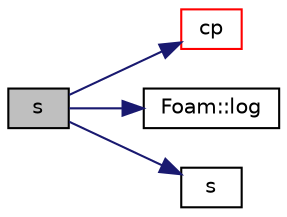 digraph "s"
{
  bgcolor="transparent";
  edge [fontname="Helvetica",fontsize="10",labelfontname="Helvetica",labelfontsize="10"];
  node [fontname="Helvetica",fontsize="10",shape=record];
  rankdir="LR";
  Node192 [label="s",height=0.2,width=0.4,color="black", fillcolor="grey75", style="filled", fontcolor="black"];
  Node192 -> Node193 [color="midnightblue",fontsize="10",style="solid",fontname="Helvetica"];
  Node193 [label="cp",height=0.2,width=0.4,color="red",URL="$a31713.html#a68cc4116ee1e7f03181ae4ec51672064",tooltip="Heat capacity at constant pressure [J/(kmol K)]. "];
  Node192 -> Node196 [color="midnightblue",fontsize="10",style="solid",fontname="Helvetica"];
  Node196 [label="Foam::log",height=0.2,width=0.4,color="black",URL="$a21851.html#a6e89590da9859ad497977e08f110d4b5"];
  Node192 -> Node197 [color="midnightblue",fontsize="10",style="solid",fontname="Helvetica"];
  Node197 [label="s",height=0.2,width=0.4,color="black",URL="$a19343.html#abb9c4233033fad2ad0206cd4adad3b9f"];
}
